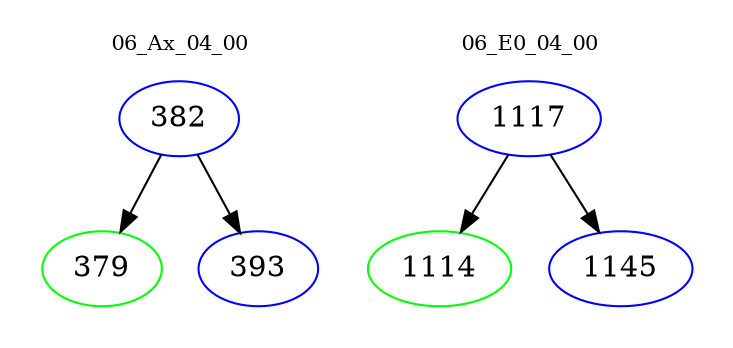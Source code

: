 digraph{
subgraph cluster_0 {
color = white
label = "06_Ax_04_00";
fontsize=10;
T0_382 [label="382", color="blue"]
T0_382 -> T0_379 [color="black"]
T0_379 [label="379", color="green"]
T0_382 -> T0_393 [color="black"]
T0_393 [label="393", color="blue"]
}
subgraph cluster_1 {
color = white
label = "06_E0_04_00";
fontsize=10;
T1_1117 [label="1117", color="blue"]
T1_1117 -> T1_1114 [color="black"]
T1_1114 [label="1114", color="green"]
T1_1117 -> T1_1145 [color="black"]
T1_1145 [label="1145", color="blue"]
}
}
